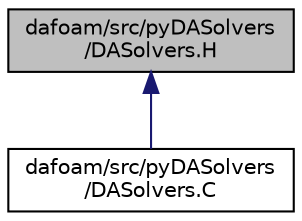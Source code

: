digraph "dafoam/src/pyDASolvers/DASolvers.H"
{
  bgcolor="transparent";
  edge [fontname="Helvetica",fontsize="10",labelfontname="Helvetica",labelfontsize="10"];
  node [fontname="Helvetica",fontsize="10",shape=record];
  Node48 [label="dafoam/src/pyDASolvers\l/DASolvers.H",height=0.2,width=0.4,color="black", fillcolor="grey75", style="filled", fontcolor="black"];
  Node48 -> Node49 [dir="back",color="midnightblue",fontsize="10",style="solid",fontname="Helvetica"];
  Node49 [label="dafoam/src/pyDASolvers\l/DASolvers.C",height=0.2,width=0.4,color="black",URL="$DASolvers_8C.html"];
}
